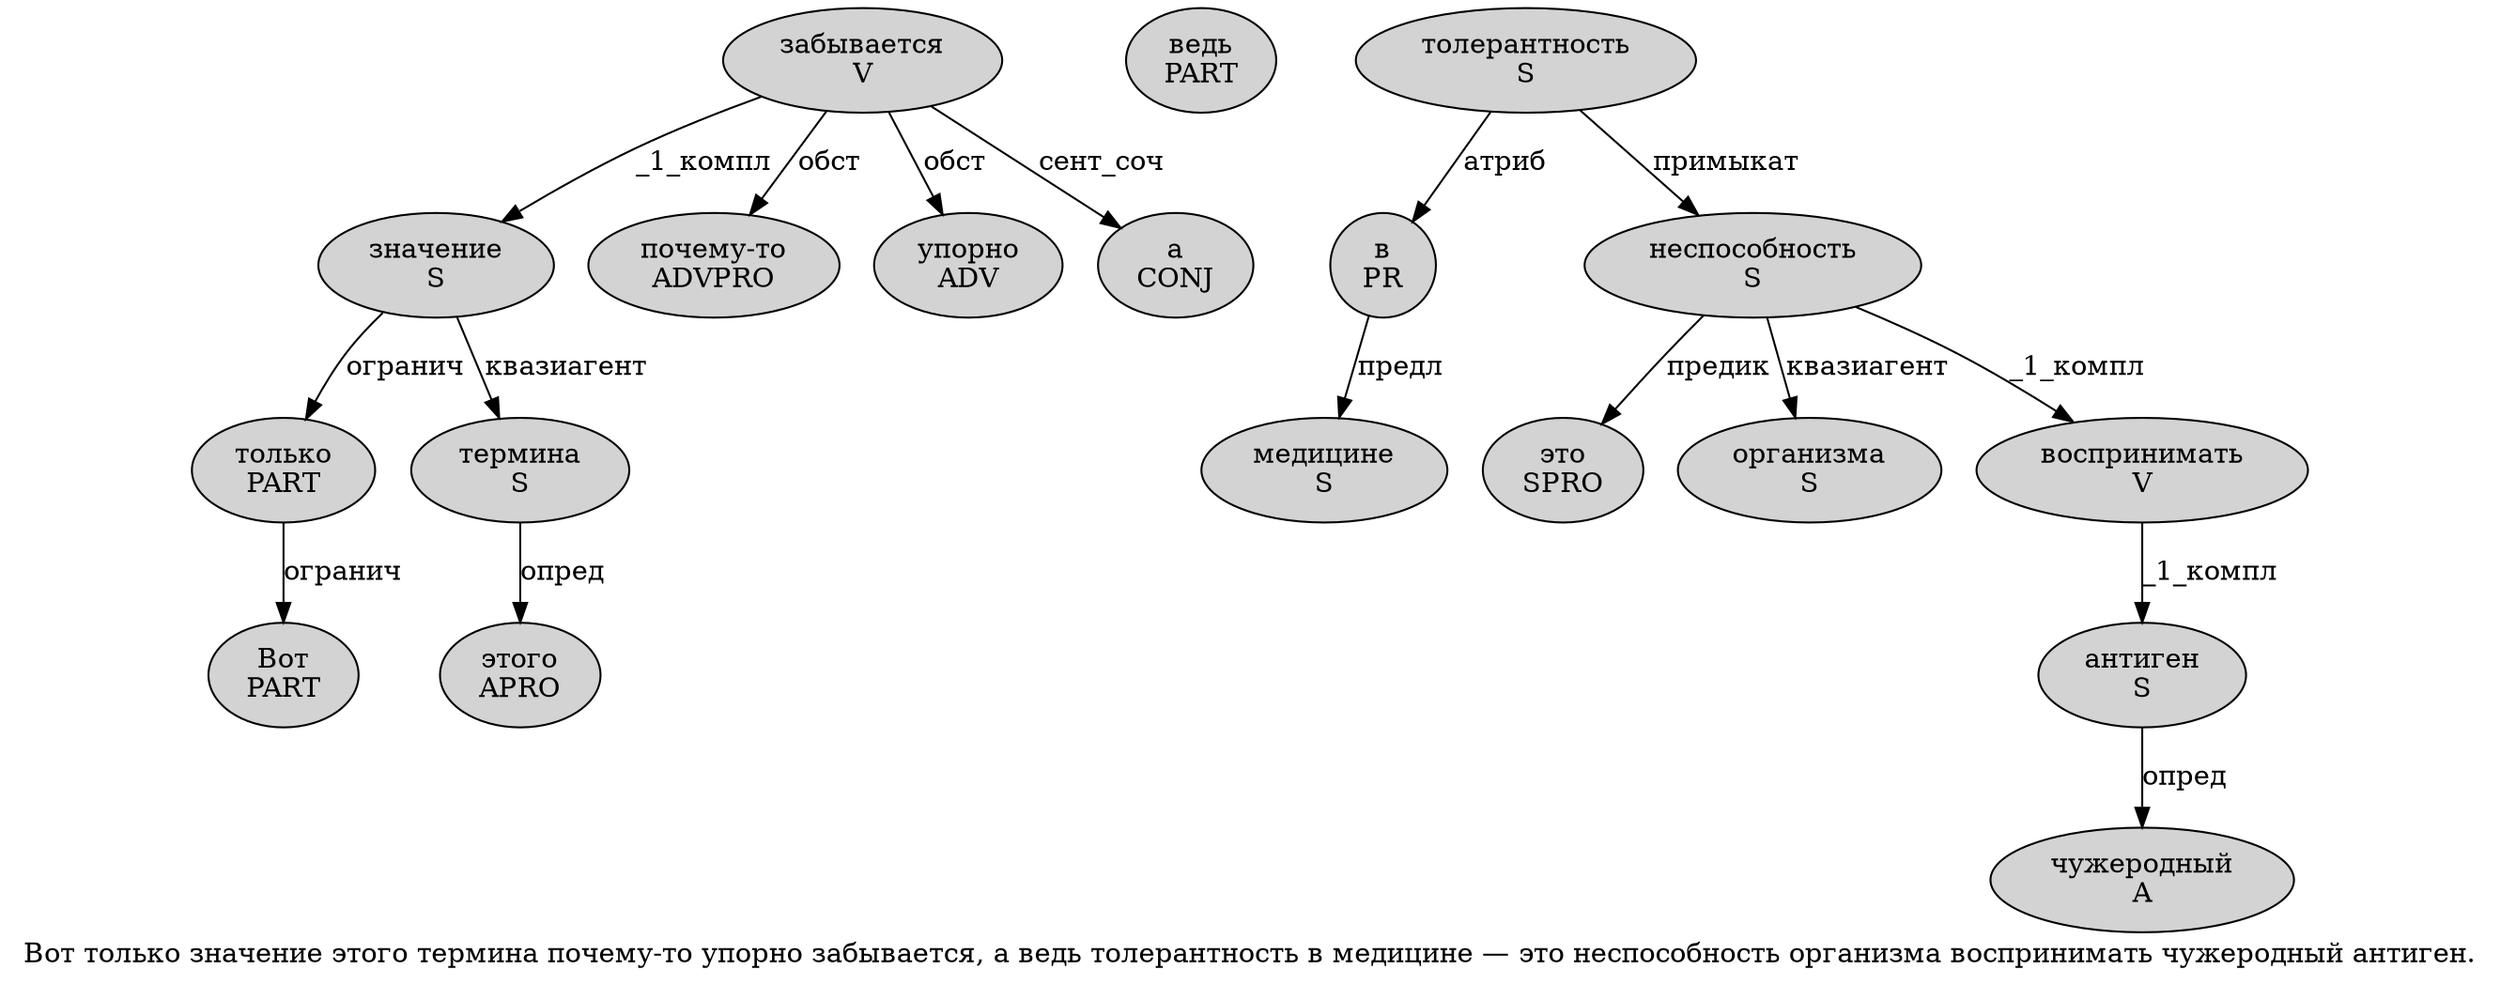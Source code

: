 digraph SENTENCE_2984 {
	graph [label="Вот только значение этого термина почему-то упорно забывается, а ведь толерантность в медицине — это неспособность организма воспринимать чужеродный антиген."]
	node [style=filled]
		0 [label="Вот
PART" color="" fillcolor=lightgray penwidth=1 shape=ellipse]
		1 [label="только
PART" color="" fillcolor=lightgray penwidth=1 shape=ellipse]
		2 [label="значение
S" color="" fillcolor=lightgray penwidth=1 shape=ellipse]
		3 [label="этого
APRO" color="" fillcolor=lightgray penwidth=1 shape=ellipse]
		4 [label="термина
S" color="" fillcolor=lightgray penwidth=1 shape=ellipse]
		5 [label="почему-то
ADVPRO" color="" fillcolor=lightgray penwidth=1 shape=ellipse]
		6 [label="упорно
ADV" color="" fillcolor=lightgray penwidth=1 shape=ellipse]
		7 [label="забывается
V" color="" fillcolor=lightgray penwidth=1 shape=ellipse]
		9 [label="а
CONJ" color="" fillcolor=lightgray penwidth=1 shape=ellipse]
		10 [label="ведь
PART" color="" fillcolor=lightgray penwidth=1 shape=ellipse]
		11 [label="толерантность
S" color="" fillcolor=lightgray penwidth=1 shape=ellipse]
		12 [label="в
PR" color="" fillcolor=lightgray penwidth=1 shape=ellipse]
		13 [label="медицине
S" color="" fillcolor=lightgray penwidth=1 shape=ellipse]
		15 [label="это
SPRO" color="" fillcolor=lightgray penwidth=1 shape=ellipse]
		16 [label="неспособность
S" color="" fillcolor=lightgray penwidth=1 shape=ellipse]
		17 [label="организма
S" color="" fillcolor=lightgray penwidth=1 shape=ellipse]
		18 [label="воспринимать
V" color="" fillcolor=lightgray penwidth=1 shape=ellipse]
		19 [label="чужеродный
A" color="" fillcolor=lightgray penwidth=1 shape=ellipse]
		20 [label="антиген
S" color="" fillcolor=lightgray penwidth=1 shape=ellipse]
			16 -> 15 [label="предик"]
			16 -> 17 [label="квазиагент"]
			16 -> 18 [label="_1_компл"]
			2 -> 1 [label="огранич"]
			2 -> 4 [label="квазиагент"]
			7 -> 2 [label="_1_компл"]
			7 -> 5 [label="обст"]
			7 -> 6 [label="обст"]
			7 -> 9 [label="сент_соч"]
			12 -> 13 [label="предл"]
			11 -> 12 [label="атриб"]
			11 -> 16 [label="примыкат"]
			4 -> 3 [label="опред"]
			1 -> 0 [label="огранич"]
			18 -> 20 [label="_1_компл"]
			20 -> 19 [label="опред"]
}